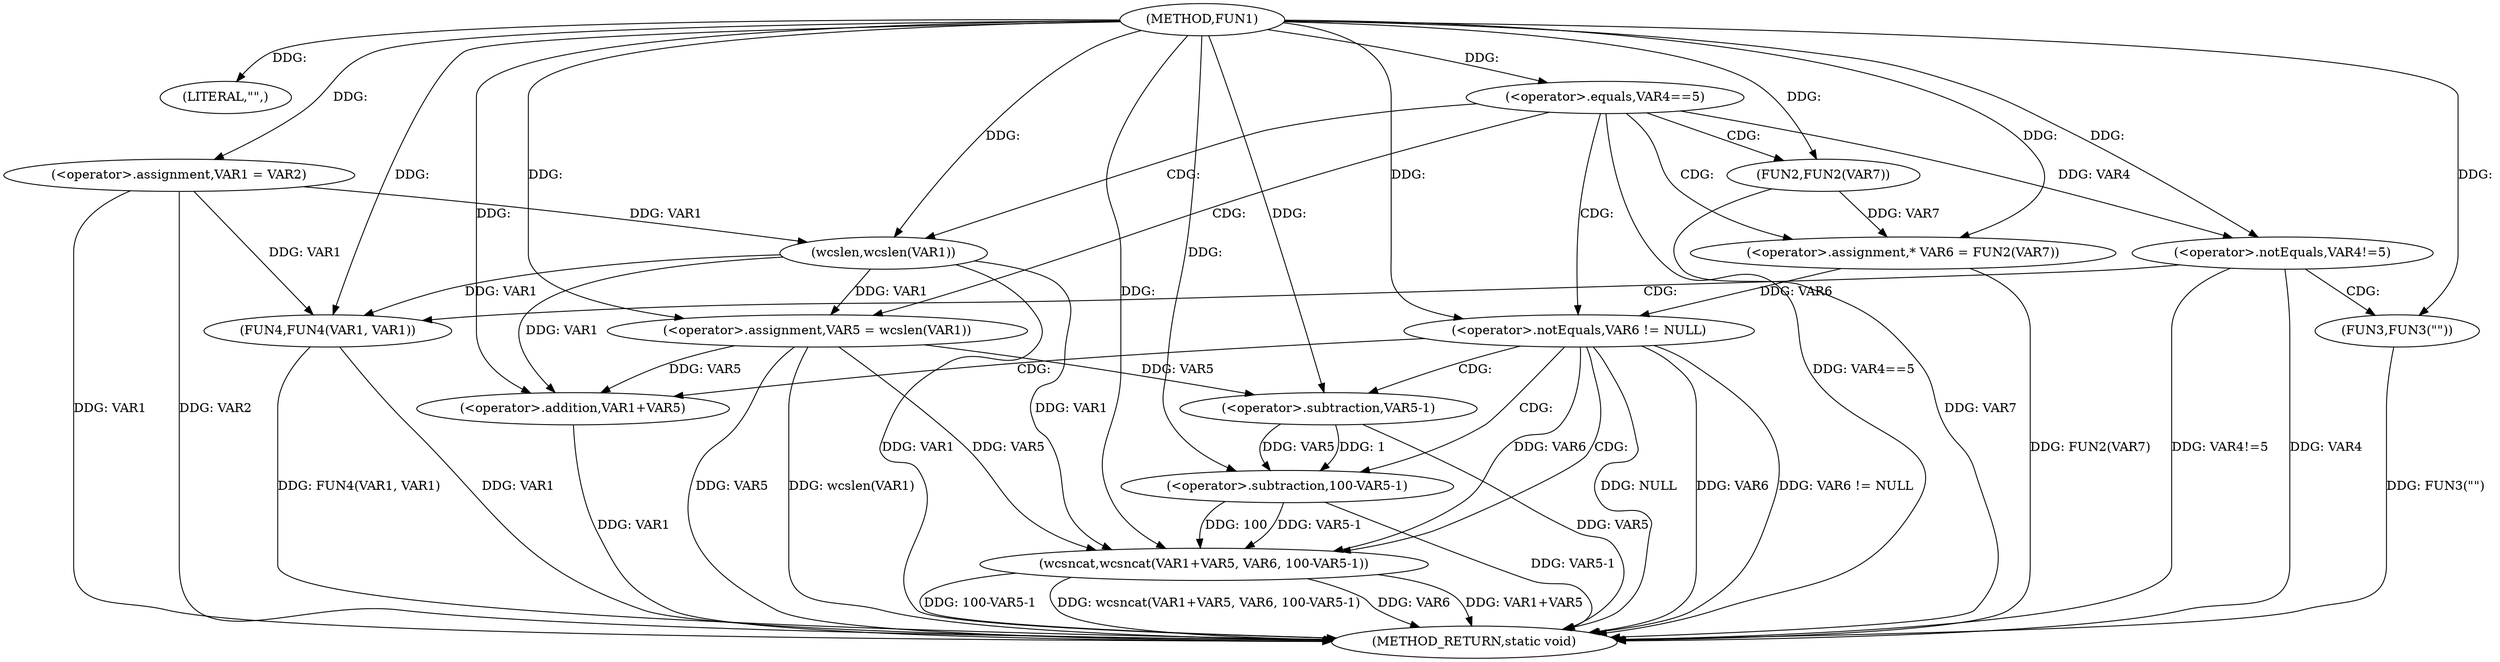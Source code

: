 digraph FUN1 {  
"1000100" [label = "(METHOD,FUN1)" ]
"1000150" [label = "(METHOD_RETURN,static void)" ]
"1000103" [label = "(LITERAL,\"\",)" ]
"1000104" [label = "(<operator>.assignment,VAR1 = VAR2)" ]
"1000108" [label = "(<operator>.equals,VAR4==5)" ]
"1000114" [label = "(<operator>.assignment,VAR5 = wcslen(VAR1))" ]
"1000116" [label = "(wcslen,wcslen(VAR1))" ]
"1000119" [label = "(<operator>.assignment,* VAR6 = FUN2(VAR7))" ]
"1000121" [label = "(FUN2,FUN2(VAR7))" ]
"1000124" [label = "(<operator>.notEquals,VAR6 != NULL)" ]
"1000128" [label = "(wcsncat,wcsncat(VAR1+VAR5, VAR6, 100-VAR5-1))" ]
"1000129" [label = "(<operator>.addition,VAR1+VAR5)" ]
"1000133" [label = "(<operator>.subtraction,100-VAR5-1)" ]
"1000135" [label = "(<operator>.subtraction,VAR5-1)" ]
"1000139" [label = "(<operator>.notEquals,VAR4!=5)" ]
"1000143" [label = "(FUN3,FUN3(\"\"))" ]
"1000147" [label = "(FUN4,FUN4(VAR1, VAR1))" ]
  "1000116" -> "1000150"  [ label = "DDG: VAR1"] 
  "1000124" -> "1000150"  [ label = "DDG: VAR6"] 
  "1000108" -> "1000150"  [ label = "DDG: VAR4==5"] 
  "1000104" -> "1000150"  [ label = "DDG: VAR1"] 
  "1000139" -> "1000150"  [ label = "DDG: VAR4"] 
  "1000128" -> "1000150"  [ label = "DDG: VAR1+VAR5"] 
  "1000128" -> "1000150"  [ label = "DDG: 100-VAR5-1"] 
  "1000133" -> "1000150"  [ label = "DDG: VAR5-1"] 
  "1000128" -> "1000150"  [ label = "DDG: wcsncat(VAR1+VAR5, VAR6, 100-VAR5-1)"] 
  "1000104" -> "1000150"  [ label = "DDG: VAR2"] 
  "1000124" -> "1000150"  [ label = "DDG: VAR6 != NULL"] 
  "1000129" -> "1000150"  [ label = "DDG: VAR1"] 
  "1000124" -> "1000150"  [ label = "DDG: NULL"] 
  "1000128" -> "1000150"  [ label = "DDG: VAR6"] 
  "1000139" -> "1000150"  [ label = "DDG: VAR4!=5"] 
  "1000114" -> "1000150"  [ label = "DDG: VAR5"] 
  "1000119" -> "1000150"  [ label = "DDG: FUN2(VAR7)"] 
  "1000147" -> "1000150"  [ label = "DDG: VAR1"] 
  "1000143" -> "1000150"  [ label = "DDG: FUN3(\"\")"] 
  "1000135" -> "1000150"  [ label = "DDG: VAR5"] 
  "1000121" -> "1000150"  [ label = "DDG: VAR7"] 
  "1000147" -> "1000150"  [ label = "DDG: FUN4(VAR1, VAR1)"] 
  "1000114" -> "1000150"  [ label = "DDG: wcslen(VAR1)"] 
  "1000100" -> "1000103"  [ label = "DDG: "] 
  "1000100" -> "1000104"  [ label = "DDG: "] 
  "1000100" -> "1000108"  [ label = "DDG: "] 
  "1000116" -> "1000114"  [ label = "DDG: VAR1"] 
  "1000100" -> "1000114"  [ label = "DDG: "] 
  "1000104" -> "1000116"  [ label = "DDG: VAR1"] 
  "1000100" -> "1000116"  [ label = "DDG: "] 
  "1000121" -> "1000119"  [ label = "DDG: VAR7"] 
  "1000100" -> "1000119"  [ label = "DDG: "] 
  "1000100" -> "1000121"  [ label = "DDG: "] 
  "1000119" -> "1000124"  [ label = "DDG: VAR6"] 
  "1000100" -> "1000124"  [ label = "DDG: "] 
  "1000116" -> "1000128"  [ label = "DDG: VAR1"] 
  "1000100" -> "1000128"  [ label = "DDG: "] 
  "1000114" -> "1000128"  [ label = "DDG: VAR5"] 
  "1000116" -> "1000129"  [ label = "DDG: VAR1"] 
  "1000100" -> "1000129"  [ label = "DDG: "] 
  "1000114" -> "1000129"  [ label = "DDG: VAR5"] 
  "1000124" -> "1000128"  [ label = "DDG: VAR6"] 
  "1000133" -> "1000128"  [ label = "DDG: 100"] 
  "1000133" -> "1000128"  [ label = "DDG: VAR5-1"] 
  "1000100" -> "1000133"  [ label = "DDG: "] 
  "1000135" -> "1000133"  [ label = "DDG: VAR5"] 
  "1000135" -> "1000133"  [ label = "DDG: 1"] 
  "1000100" -> "1000135"  [ label = "DDG: "] 
  "1000114" -> "1000135"  [ label = "DDG: VAR5"] 
  "1000108" -> "1000139"  [ label = "DDG: VAR4"] 
  "1000100" -> "1000139"  [ label = "DDG: "] 
  "1000100" -> "1000143"  [ label = "DDG: "] 
  "1000116" -> "1000147"  [ label = "DDG: VAR1"] 
  "1000104" -> "1000147"  [ label = "DDG: VAR1"] 
  "1000100" -> "1000147"  [ label = "DDG: "] 
  "1000108" -> "1000121"  [ label = "CDG: "] 
  "1000108" -> "1000116"  [ label = "CDG: "] 
  "1000108" -> "1000124"  [ label = "CDG: "] 
  "1000108" -> "1000119"  [ label = "CDG: "] 
  "1000108" -> "1000114"  [ label = "CDG: "] 
  "1000124" -> "1000128"  [ label = "CDG: "] 
  "1000124" -> "1000129"  [ label = "CDG: "] 
  "1000124" -> "1000135"  [ label = "CDG: "] 
  "1000124" -> "1000133"  [ label = "CDG: "] 
  "1000139" -> "1000143"  [ label = "CDG: "] 
  "1000139" -> "1000147"  [ label = "CDG: "] 
}
